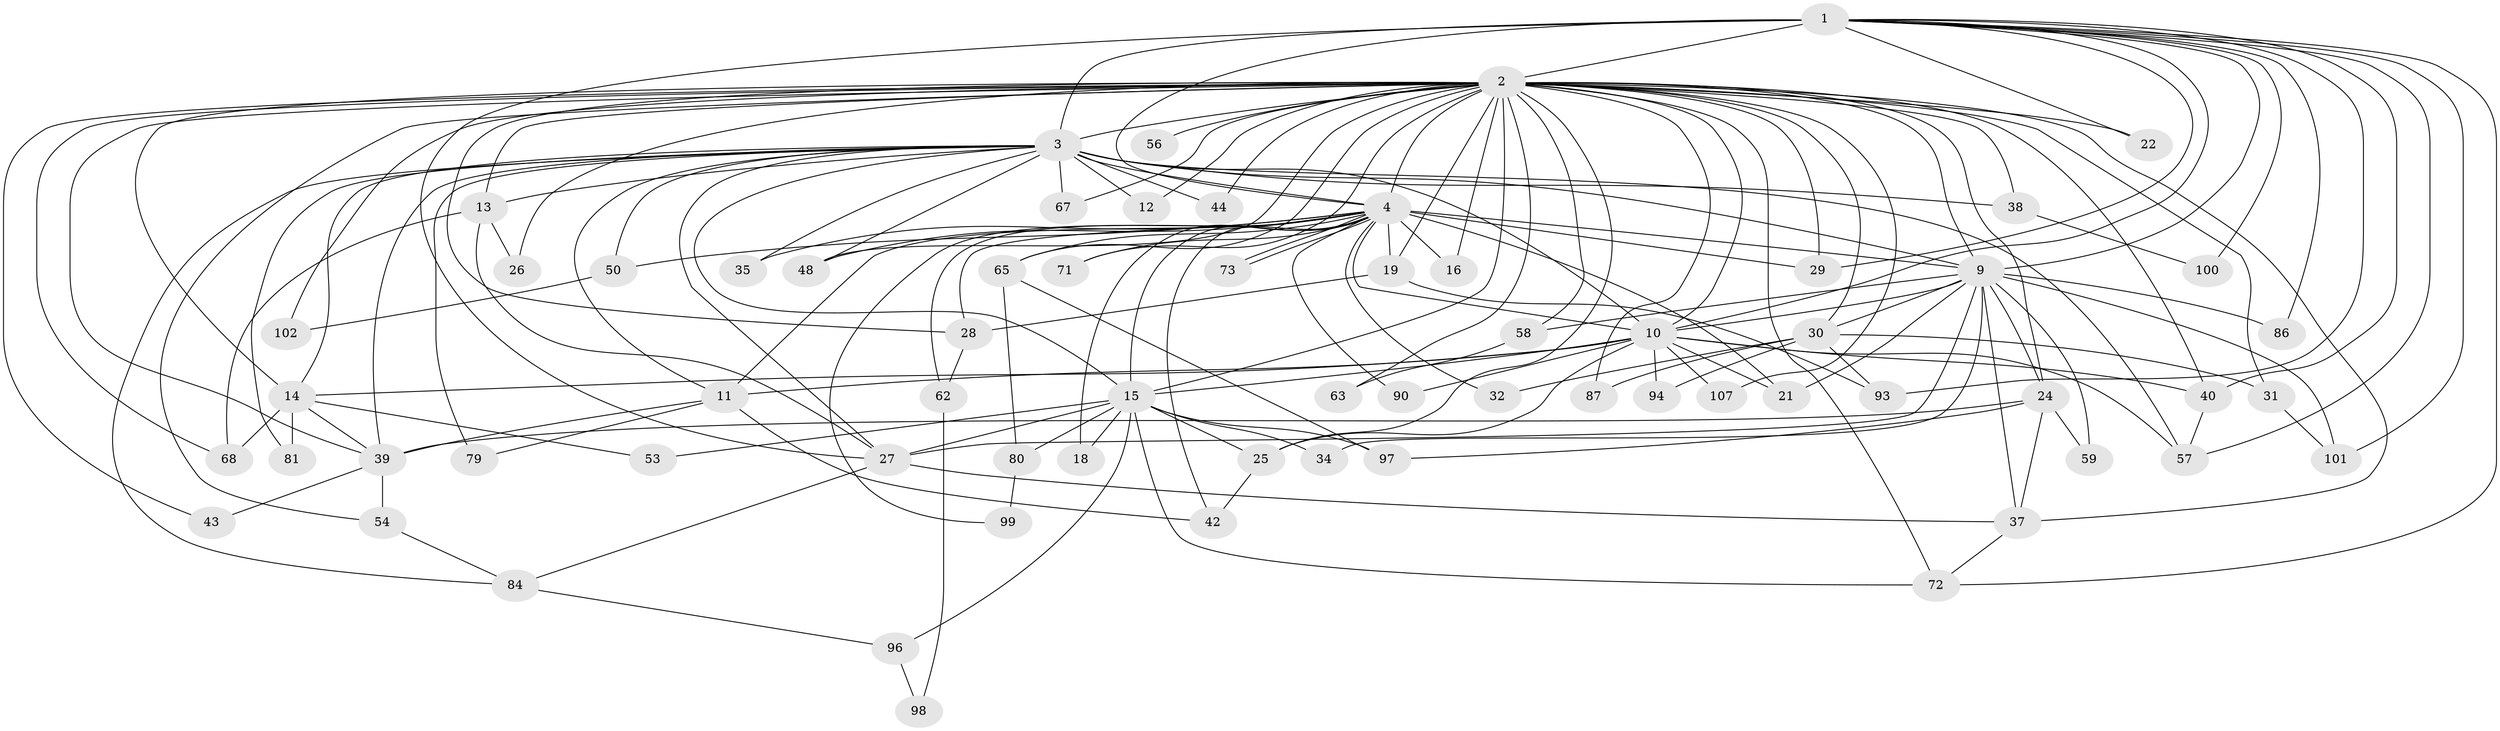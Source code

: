 // original degree distribution, {15: 0.007407407407407408, 23: 0.007407407407407408, 31: 0.007407407407407408, 28: 0.007407407407407408, 18: 0.007407407407407408, 33: 0.007407407407407408, 13: 0.007407407407407408, 21: 0.007407407407407408, 22: 0.014814814814814815, 6: 0.007407407407407408, 2: 0.5037037037037037, 5: 0.037037037037037035, 9: 0.014814814814814815, 4: 0.11851851851851852, 3: 0.21481481481481482, 7: 0.02962962962962963}
// Generated by graph-tools (version 1.1) at 2025/13/03/09/25 04:13:51]
// undirected, 67 vertices, 164 edges
graph export_dot {
graph [start="1"]
  node [color=gray90,style=filled];
  1 [super="+7"];
  2 [super="+6+104+8"];
  3 [super="+61+123"];
  4 [super="+119+133+117+23+17+5+36+78"];
  9 [super="+51+20+41"];
  10 [super="+91"];
  11;
  12;
  13;
  14 [super="+64+70"];
  15 [super="+55+33+92"];
  16;
  18;
  19;
  21;
  22;
  24;
  25;
  26;
  27 [super="+103+120"];
  28 [super="+121"];
  29;
  30;
  31;
  32;
  34;
  35;
  37 [super="+46+105"];
  38;
  39 [super="+118"];
  40 [super="+60"];
  42 [super="+85"];
  43;
  44;
  48;
  50;
  53;
  54;
  56;
  57 [super="+66"];
  58;
  59;
  62;
  63;
  65 [super="+76"];
  67;
  68;
  71;
  72 [super="+89"];
  73;
  79;
  80;
  81;
  84;
  86;
  87;
  90;
  93;
  94;
  96;
  97 [super="+110"];
  98;
  99;
  100;
  101 [super="+122"];
  102 [super="+128"];
  107;
  1 -- 2 [weight=7];
  1 -- 3 [weight=2];
  1 -- 4 [weight=4];
  1 -- 9 [weight=2];
  1 -- 10 [weight=2];
  1 -- 22;
  1 -- 57;
  1 -- 72;
  1 -- 100;
  1 -- 101 [weight=2];
  1 -- 40;
  1 -- 29;
  1 -- 86;
  1 -- 27;
  1 -- 93;
  2 -- 3 [weight=4];
  2 -- 4 [weight=10];
  2 -- 9 [weight=8];
  2 -- 10 [weight=4];
  2 -- 15 [weight=4];
  2 -- 16 [weight=2];
  2 -- 19;
  2 -- 24;
  2 -- 25;
  2 -- 28;
  2 -- 40;
  2 -- 54;
  2 -- 68;
  2 -- 65 [weight=2];
  2 -- 67;
  2 -- 12;
  2 -- 71;
  2 -- 14 [weight=3];
  2 -- 22;
  2 -- 87;
  2 -- 26;
  2 -- 30;
  2 -- 31;
  2 -- 37;
  2 -- 38;
  2 -- 102;
  2 -- 43;
  2 -- 107;
  2 -- 48;
  2 -- 58;
  2 -- 72;
  2 -- 13;
  2 -- 29 [weight=2];
  2 -- 39;
  2 -- 44;
  2 -- 56;
  2 -- 63;
  3 -- 4 [weight=4];
  3 -- 9;
  3 -- 10 [weight=2];
  3 -- 11;
  3 -- 12;
  3 -- 13;
  3 -- 14;
  3 -- 15 [weight=2];
  3 -- 35;
  3 -- 38;
  3 -- 39;
  3 -- 44;
  3 -- 50;
  3 -- 67;
  3 -- 79;
  3 -- 81;
  3 -- 84;
  3 -- 57;
  3 -- 27;
  3 -- 48;
  4 -- 9 [weight=3];
  4 -- 10 [weight=4];
  4 -- 18;
  4 -- 21;
  4 -- 28 [weight=2];
  4 -- 29;
  4 -- 35;
  4 -- 48;
  4 -- 50;
  4 -- 73;
  4 -- 73;
  4 -- 99;
  4 -- 16 [weight=2];
  4 -- 42;
  4 -- 32;
  4 -- 65;
  4 -- 71;
  4 -- 11;
  4 -- 19;
  4 -- 62;
  4 -- 90;
  4 -- 15;
  9 -- 10;
  9 -- 21;
  9 -- 24;
  9 -- 27;
  9 -- 30;
  9 -- 34;
  9 -- 58;
  9 -- 59;
  9 -- 101;
  9 -- 86;
  9 -- 37;
  10 -- 11;
  10 -- 25;
  10 -- 40;
  10 -- 57;
  10 -- 90;
  10 -- 94;
  10 -- 107;
  10 -- 14;
  10 -- 21;
  10 -- 15;
  11 -- 39;
  11 -- 42;
  11 -- 79;
  13 -- 26;
  13 -- 27;
  13 -- 68;
  14 -- 53;
  14 -- 81;
  14 -- 68;
  14 -- 39;
  15 -- 18;
  15 -- 53;
  15 -- 80;
  15 -- 96;
  15 -- 97 [weight=2];
  15 -- 34;
  15 -- 72;
  15 -- 27;
  15 -- 25;
  19 -- 93;
  19 -- 28;
  24 -- 59;
  24 -- 97;
  24 -- 39;
  24 -- 37 [weight=2];
  25 -- 42;
  27 -- 37;
  27 -- 84;
  28 -- 62;
  30 -- 31;
  30 -- 32;
  30 -- 87;
  30 -- 93;
  30 -- 94;
  31 -- 101;
  37 -- 72;
  38 -- 100;
  39 -- 43;
  39 -- 54;
  40 -- 57;
  50 -- 102;
  54 -- 84;
  58 -- 63;
  62 -- 98;
  65 -- 80;
  65 -- 97;
  80 -- 99;
  84 -- 96;
  96 -- 98;
}
